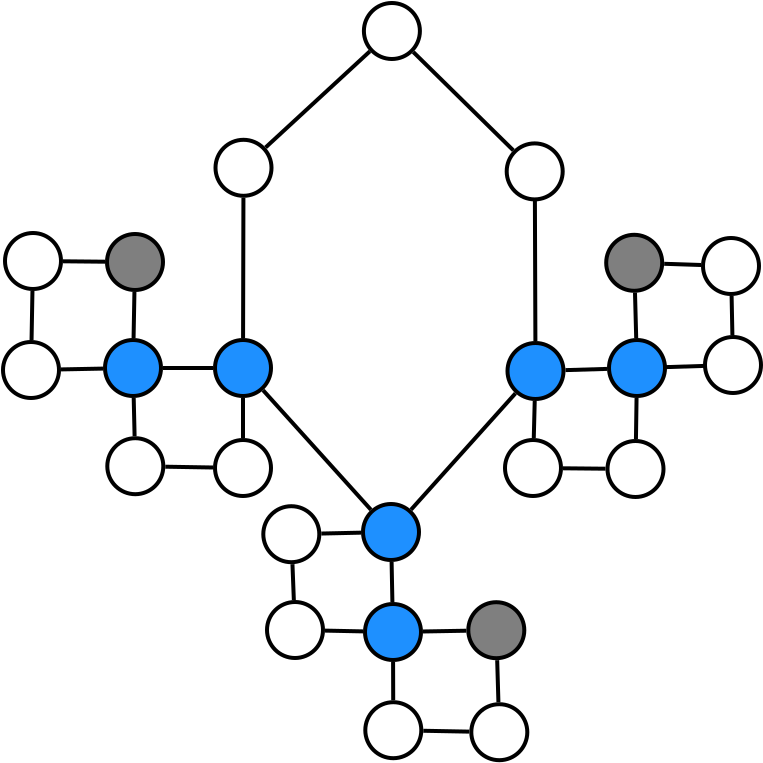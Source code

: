 <?xml version="1.0" encoding="UTF-8"?>
<dia:diagram xmlns:dia="http://www.lysator.liu.se/~alla/dia/">
  <dia:layer name="Background" visible="true" active="true">
    <dia:object type="Standard - Line" version="0" id="O0">
      <dia:attribute name="obj_pos">
        <dia:point val="196.603,29.406"/>
      </dia:attribute>
      <dia:attribute name="obj_bb">
        <dia:rectangle val="191.246,29.265;196.744,34.355"/>
      </dia:attribute>
      <dia:attribute name="conn_endpoints">
        <dia:point val="196.603,29.406"/>
        <dia:point val="191.387,34.214"/>
      </dia:attribute>
      <dia:attribute name="numcp">
        <dia:int val="1"/>
      </dia:attribute>
      <dia:attribute name="line_width">
        <dia:real val="0.2"/>
      </dia:attribute>
      <dia:connections>
        <dia:connection handle="0" to="O51" connection="8"/>
        <dia:connection handle="1" to="O49" connection="8"/>
      </dia:connections>
    </dia:object>
    <dia:object type="Standard - Line" version="0" id="O1">
      <dia:attribute name="obj_pos">
        <dia:point val="196.655,52.326"/>
      </dia:attribute>
      <dia:attribute name="obj_bb">
        <dia:rectangle val="191.124,46.212;196.796,52.468"/>
      </dia:attribute>
      <dia:attribute name="conn_endpoints">
        <dia:point val="196.655,52.326"/>
        <dia:point val="191.265,46.354"/>
      </dia:attribute>
      <dia:attribute name="numcp">
        <dia:int val="1"/>
      </dia:attribute>
      <dia:attribute name="line_width">
        <dia:real val="0.2"/>
      </dia:attribute>
      <dia:connections>
        <dia:connection handle="0" to="O41" connection="8"/>
        <dia:connection handle="1" to="O5" connection="8"/>
      </dia:connections>
    </dia:object>
    <dia:object type="Standard - Ellipse" version="0" id="O2">
      <dia:attribute name="obj_pos">
        <dia:point val="203.485,43.99"/>
      </dia:attribute>
      <dia:attribute name="obj_bb">
        <dia:rectangle val="203.385,43.89;206.385,46.89"/>
      </dia:attribute>
      <dia:attribute name="elem_corner">
        <dia:point val="203.485,43.99"/>
      </dia:attribute>
      <dia:attribute name="elem_width">
        <dia:real val="2.8"/>
      </dia:attribute>
      <dia:attribute name="elem_height">
        <dia:real val="2.8"/>
      </dia:attribute>
      <dia:attribute name="border_width">
        <dia:real val="0.2"/>
      </dia:attribute>
      <dia:attribute name="inner_color">
        <dia:color val="#1e90ff"/>
      </dia:attribute>
      <dia:attribute name="aspect">
        <dia:enum val="2"/>
      </dia:attribute>
    </dia:object>
    <dia:object type="Standard - Line" version="0" id="O3">
      <dia:attribute name="obj_pos">
        <dia:point val="204.846,46.89"/>
      </dia:attribute>
      <dia:attribute name="obj_bb">
        <dia:rectangle val="204.696,46.787;204.949,48.843"/>
      </dia:attribute>
      <dia:attribute name="conn_endpoints">
        <dia:point val="204.846,46.89"/>
        <dia:point val="204.799,48.74"/>
      </dia:attribute>
      <dia:attribute name="numcp">
        <dia:int val="1"/>
      </dia:attribute>
      <dia:attribute name="line_width">
        <dia:real val="0.2"/>
      </dia:attribute>
      <dia:connections>
        <dia:connection handle="0" to="O2" connection="8"/>
        <dia:connection handle="1" to="O11" connection="8"/>
      </dia:connections>
    </dia:object>
    <dia:object type="Standard - Line" version="0" id="O4">
      <dia:attribute name="obj_pos">
        <dia:point val="190.264,43.742"/>
      </dia:attribute>
      <dia:attribute name="obj_bb">
        <dia:rectangle val="190.163,36.628;190.382,43.842"/>
      </dia:attribute>
      <dia:attribute name="conn_endpoints">
        <dia:point val="190.264,43.742"/>
        <dia:point val="190.281,36.728"/>
      </dia:attribute>
      <dia:attribute name="numcp">
        <dia:int val="1"/>
      </dia:attribute>
      <dia:attribute name="line_width">
        <dia:real val="0.2"/>
      </dia:attribute>
      <dia:connections>
        <dia:connection handle="0" to="O5" connection="8"/>
        <dia:connection handle="1" to="O49" connection="8"/>
      </dia:connections>
    </dia:object>
    <dia:object type="Standard - Ellipse" version="0" id="O5">
      <dia:attribute name="obj_pos">
        <dia:point val="188.86,43.84"/>
      </dia:attribute>
      <dia:attribute name="obj_bb">
        <dia:rectangle val="188.76,43.74;191.76,46.74"/>
      </dia:attribute>
      <dia:attribute name="elem_corner">
        <dia:point val="188.86,43.84"/>
      </dia:attribute>
      <dia:attribute name="elem_width">
        <dia:real val="2.8"/>
      </dia:attribute>
      <dia:attribute name="elem_height">
        <dia:real val="2.8"/>
      </dia:attribute>
      <dia:attribute name="border_width">
        <dia:real val="0.2"/>
      </dia:attribute>
      <dia:attribute name="inner_color">
        <dia:color val="#1e90ff"/>
      </dia:attribute>
      <dia:attribute name="aspect">
        <dia:enum val="2"/>
      </dia:attribute>
    </dia:object>
    <dia:object type="Standard - Line" version="0" id="O6">
      <dia:attribute name="obj_pos">
        <dia:point val="204.88,43.895"/>
      </dia:attribute>
      <dia:attribute name="obj_bb">
        <dia:rectangle val="204.745,33.91;204.98,43.996"/>
      </dia:attribute>
      <dia:attribute name="conn_endpoints">
        <dia:point val="204.88,43.895"/>
        <dia:point val="204.845,34.01"/>
      </dia:attribute>
      <dia:attribute name="numcp">
        <dia:int val="1"/>
      </dia:attribute>
      <dia:attribute name="line_width">
        <dia:real val="0.2"/>
      </dia:attribute>
      <dia:connections>
        <dia:connection handle="0" to="O2" connection="8"/>
        <dia:connection handle="1" to="O50" connection="1"/>
      </dia:connections>
    </dia:object>
    <dia:object type="Standard - Line" version="0" id="O7">
      <dia:attribute name="obj_pos">
        <dia:point val="206.26,50.255"/>
      </dia:attribute>
      <dia:attribute name="obj_bb">
        <dia:rectangle val="206.159,50.154;208.486,50.376"/>
      </dia:attribute>
      <dia:attribute name="conn_endpoints">
        <dia:point val="206.26,50.255"/>
        <dia:point val="208.385,50.275"/>
      </dia:attribute>
      <dia:attribute name="numcp">
        <dia:int val="1"/>
      </dia:attribute>
      <dia:attribute name="line_width">
        <dia:real val="0.2"/>
      </dia:attribute>
      <dia:connections>
        <dia:connection handle="0" to="O11" connection="8"/>
        <dia:connection handle="1" to="O25" connection="8"/>
      </dia:connections>
    </dia:object>
    <dia:object type="Standard - Line" version="0" id="O8">
      <dia:attribute name="obj_pos">
        <dia:point val="181.16,45.311"/>
      </dia:attribute>
      <dia:attribute name="obj_bb">
        <dia:rectangle val="181.058,45.167;183.362,45.413"/>
      </dia:attribute>
      <dia:attribute name="conn_endpoints">
        <dia:point val="181.16,45.311"/>
        <dia:point val="183.26,45.269"/>
      </dia:attribute>
      <dia:attribute name="numcp">
        <dia:int val="1"/>
      </dia:attribute>
      <dia:attribute name="line_width">
        <dia:real val="0.2"/>
      </dia:attribute>
      <dia:connections>
        <dia:connection handle="0" to="O15" connection="8"/>
        <dia:connection handle="1" to="O17" connection="8"/>
      </dia:connections>
    </dia:object>
    <dia:object type="Standard - Line" version="0" id="O9">
      <dia:attribute name="obj_pos">
        <dia:point val="179.688,43.84"/>
      </dia:attribute>
      <dia:attribute name="obj_bb">
        <dia:rectangle val="179.586,41.288;179.834,43.942"/>
      </dia:attribute>
      <dia:attribute name="conn_endpoints">
        <dia:point val="179.688,43.84"/>
        <dia:point val="179.732,41.39"/>
      </dia:attribute>
      <dia:attribute name="numcp">
        <dia:int val="1"/>
      </dia:attribute>
      <dia:attribute name="line_width">
        <dia:real val="0.2"/>
      </dia:attribute>
      <dia:connections>
        <dia:connection handle="0" to="O15" connection="8"/>
        <dia:connection handle="1" to="O19" connection="8"/>
      </dia:connections>
    </dia:object>
    <dia:object type="Standard - Line" version="0" id="O10">
      <dia:attribute name="obj_pos">
        <dia:point val="209.938,46.74"/>
      </dia:attribute>
      <dia:attribute name="obj_bb">
        <dia:rectangle val="209.806,46.638;210.039,48.892"/>
      </dia:attribute>
      <dia:attribute name="conn_endpoints">
        <dia:point val="209.938,46.74"/>
        <dia:point val="209.907,48.79"/>
      </dia:attribute>
      <dia:attribute name="numcp">
        <dia:int val="1"/>
      </dia:attribute>
      <dia:attribute name="line_width">
        <dia:real val="0.2"/>
      </dia:attribute>
      <dia:connections>
        <dia:connection handle="0" to="O26" connection="8"/>
        <dia:connection handle="1" to="O25" connection="8"/>
      </dia:connections>
    </dia:object>
    <dia:object type="Standard - Ellipse" version="0" id="O11">
      <dia:attribute name="obj_pos">
        <dia:point val="203.36,48.84"/>
      </dia:attribute>
      <dia:attribute name="obj_bb">
        <dia:rectangle val="203.26,48.74;206.26,51.74"/>
      </dia:attribute>
      <dia:attribute name="elem_corner">
        <dia:point val="203.36,48.84"/>
      </dia:attribute>
      <dia:attribute name="elem_width">
        <dia:real val="2.8"/>
      </dia:attribute>
      <dia:attribute name="elem_height">
        <dia:real val="2.8"/>
      </dia:attribute>
      <dia:attribute name="border_width">
        <dia:real val="0.2"/>
      </dia:attribute>
      <dia:attribute name="aspect">
        <dia:enum val="2"/>
      </dia:attribute>
    </dia:object>
    <dia:object type="Standard - Line" version="0" id="O12">
      <dia:attribute name="obj_pos">
        <dia:point val="206.385,45.346"/>
      </dia:attribute>
      <dia:attribute name="obj_bb">
        <dia:rectangle val="206.282,45.181;208.563,45.449"/>
      </dia:attribute>
      <dia:attribute name="conn_endpoints">
        <dia:point val="206.385,45.346"/>
        <dia:point val="208.46,45.284"/>
      </dia:attribute>
      <dia:attribute name="numcp">
        <dia:int val="1"/>
      </dia:attribute>
      <dia:attribute name="line_width">
        <dia:real val="0.2"/>
      </dia:attribute>
      <dia:connections>
        <dia:connection handle="0" to="O2" connection="8"/>
        <dia:connection handle="1" to="O26" connection="8"/>
      </dia:connections>
    </dia:object>
    <dia:object type="Standard - Ellipse" version="0" id="O13">
      <dia:attribute name="obj_pos">
        <dia:point val="188.86,48.84"/>
      </dia:attribute>
      <dia:attribute name="obj_bb">
        <dia:rectangle val="188.76,48.74;191.76,51.74"/>
      </dia:attribute>
      <dia:attribute name="elem_corner">
        <dia:point val="188.86,48.84"/>
      </dia:attribute>
      <dia:attribute name="elem_width">
        <dia:real val="2.8"/>
      </dia:attribute>
      <dia:attribute name="elem_height">
        <dia:real val="2.8"/>
      </dia:attribute>
      <dia:attribute name="border_width">
        <dia:real val="0.2"/>
      </dia:attribute>
      <dia:attribute name="aspect">
        <dia:enum val="2"/>
      </dia:attribute>
    </dia:object>
    <dia:object type="Standard - Line" version="0" id="O14">
      <dia:attribute name="obj_pos">
        <dia:point val="190.26,46.74"/>
      </dia:attribute>
      <dia:attribute name="obj_bb">
        <dia:rectangle val="190.16,46.64;190.36,48.84"/>
      </dia:attribute>
      <dia:attribute name="conn_endpoints">
        <dia:point val="190.26,46.74"/>
        <dia:point val="190.26,48.74"/>
      </dia:attribute>
      <dia:attribute name="numcp">
        <dia:int val="1"/>
      </dia:attribute>
      <dia:attribute name="line_width">
        <dia:real val="0.2"/>
      </dia:attribute>
      <dia:connections>
        <dia:connection handle="0" to="O5" connection="8"/>
        <dia:connection handle="1" to="O13" connection="8"/>
      </dia:connections>
    </dia:object>
    <dia:object type="Standard - Ellipse" version="0" id="O15">
      <dia:attribute name="obj_pos">
        <dia:point val="178.26,43.94"/>
      </dia:attribute>
      <dia:attribute name="obj_bb">
        <dia:rectangle val="178.16,43.84;181.16,46.84"/>
      </dia:attribute>
      <dia:attribute name="elem_corner">
        <dia:point val="178.26,43.94"/>
      </dia:attribute>
      <dia:attribute name="elem_width">
        <dia:real val="2.8"/>
      </dia:attribute>
      <dia:attribute name="elem_height">
        <dia:real val="2.8"/>
      </dia:attribute>
      <dia:attribute name="border_width">
        <dia:real val="0.2"/>
      </dia:attribute>
      <dia:attribute name="aspect">
        <dia:enum val="2"/>
      </dia:attribute>
    </dia:object>
    <dia:object type="Standard - Line" version="0" id="O16">
      <dia:attribute name="obj_pos">
        <dia:point val="184.795,46.739"/>
      </dia:attribute>
      <dia:attribute name="obj_bb">
        <dia:rectangle val="184.693,46.637;184.942,48.753"/>
      </dia:attribute>
      <dia:attribute name="conn_endpoints">
        <dia:point val="184.795,46.739"/>
        <dia:point val="184.84,48.651"/>
      </dia:attribute>
      <dia:attribute name="numcp">
        <dia:int val="1"/>
      </dia:attribute>
      <dia:attribute name="line_width">
        <dia:real val="0.2"/>
      </dia:attribute>
      <dia:connections>
        <dia:connection handle="0" to="O17" connection="8"/>
        <dia:connection handle="1" to="O21" connection="8"/>
      </dia:connections>
    </dia:object>
    <dia:object type="Standard - Ellipse" version="0" id="O17">
      <dia:attribute name="obj_pos">
        <dia:point val="183.36,43.84"/>
      </dia:attribute>
      <dia:attribute name="obj_bb">
        <dia:rectangle val="183.26,43.74;186.26,46.74"/>
      </dia:attribute>
      <dia:attribute name="elem_corner">
        <dia:point val="183.36,43.84"/>
      </dia:attribute>
      <dia:attribute name="elem_width">
        <dia:real val="2.8"/>
      </dia:attribute>
      <dia:attribute name="elem_height">
        <dia:real val="2.8"/>
      </dia:attribute>
      <dia:attribute name="border_width">
        <dia:real val="0.2"/>
      </dia:attribute>
      <dia:attribute name="inner_color">
        <dia:color val="#1e90ff"/>
      </dia:attribute>
      <dia:attribute name="aspect">
        <dia:enum val="2"/>
      </dia:attribute>
    </dia:object>
    <dia:object type="Standard - Line" version="0" id="O18">
      <dia:attribute name="obj_pos">
        <dia:point val="181.26,39.905"/>
      </dia:attribute>
      <dia:attribute name="obj_bb">
        <dia:rectangle val="181.159,39.804;183.461,40.026"/>
      </dia:attribute>
      <dia:attribute name="conn_endpoints">
        <dia:point val="181.26,39.905"/>
        <dia:point val="183.36,39.925"/>
      </dia:attribute>
      <dia:attribute name="numcp">
        <dia:int val="1"/>
      </dia:attribute>
      <dia:attribute name="line_width">
        <dia:real val="0.2"/>
      </dia:attribute>
      <dia:connections>
        <dia:connection handle="0" to="O19" connection="8"/>
        <dia:connection handle="1" to="O23" connection="8"/>
      </dia:connections>
    </dia:object>
    <dia:object type="Standard - Ellipse" version="0" id="O19">
      <dia:attribute name="obj_pos">
        <dia:point val="178.36,38.49"/>
      </dia:attribute>
      <dia:attribute name="obj_bb">
        <dia:rectangle val="178.26,38.39;181.26,41.39"/>
      </dia:attribute>
      <dia:attribute name="elem_corner">
        <dia:point val="178.36,38.49"/>
      </dia:attribute>
      <dia:attribute name="elem_width">
        <dia:real val="2.8"/>
      </dia:attribute>
      <dia:attribute name="elem_height">
        <dia:real val="2.8"/>
      </dia:attribute>
      <dia:attribute name="border_width">
        <dia:real val="0.2"/>
      </dia:attribute>
      <dia:attribute name="aspect">
        <dia:enum val="2"/>
      </dia:attribute>
    </dia:object>
    <dia:object type="Standard - Line" version="0" id="O20">
      <dia:attribute name="obj_pos">
        <dia:point val="186.374,50.175"/>
      </dia:attribute>
      <dia:attribute name="obj_bb">
        <dia:rectangle val="186.273,50.073;188.862,50.317"/>
      </dia:attribute>
      <dia:attribute name="conn_endpoints">
        <dia:point val="186.374,50.175"/>
        <dia:point val="188.761,50.215"/>
      </dia:attribute>
      <dia:attribute name="numcp">
        <dia:int val="1"/>
      </dia:attribute>
      <dia:attribute name="line_width">
        <dia:real val="0.2"/>
      </dia:attribute>
      <dia:connections>
        <dia:connection handle="0" to="O21" connection="8"/>
        <dia:connection handle="1" to="O13" connection="8"/>
      </dia:connections>
    </dia:object>
    <dia:object type="Standard - Ellipse" version="0" id="O21">
      <dia:attribute name="obj_pos">
        <dia:point val="183.475,48.75"/>
      </dia:attribute>
      <dia:attribute name="obj_bb">
        <dia:rectangle val="183.375,48.65;186.375,51.65"/>
      </dia:attribute>
      <dia:attribute name="elem_corner">
        <dia:point val="183.475,48.75"/>
      </dia:attribute>
      <dia:attribute name="elem_width">
        <dia:real val="2.8"/>
      </dia:attribute>
      <dia:attribute name="elem_height">
        <dia:real val="2.8"/>
      </dia:attribute>
      <dia:attribute name="border_width">
        <dia:real val="0.2"/>
      </dia:attribute>
      <dia:attribute name="aspect">
        <dia:enum val="2"/>
      </dia:attribute>
    </dia:object>
    <dia:object type="Standard - Line" version="0" id="O22">
      <dia:attribute name="obj_pos">
        <dia:point val="188.76,45.24"/>
      </dia:attribute>
      <dia:attribute name="obj_bb">
        <dia:rectangle val="186.16,45.14;188.86,45.34"/>
      </dia:attribute>
      <dia:attribute name="conn_endpoints">
        <dia:point val="188.76,45.24"/>
        <dia:point val="186.26,45.24"/>
      </dia:attribute>
      <dia:attribute name="numcp">
        <dia:int val="1"/>
      </dia:attribute>
      <dia:attribute name="line_width">
        <dia:real val="0.2"/>
      </dia:attribute>
      <dia:connections>
        <dia:connection handle="0" to="O5" connection="8"/>
        <dia:connection handle="1" to="O17" connection="8"/>
      </dia:connections>
    </dia:object>
    <dia:object type="Standard - Ellipse" version="0" id="O23">
      <dia:attribute name="obj_pos">
        <dia:point val="183.46,38.54"/>
      </dia:attribute>
      <dia:attribute name="obj_bb">
        <dia:rectangle val="183.36,38.44;186.36,41.44"/>
      </dia:attribute>
      <dia:attribute name="elem_corner">
        <dia:point val="183.46,38.54"/>
      </dia:attribute>
      <dia:attribute name="elem_width">
        <dia:real val="2.8"/>
      </dia:attribute>
      <dia:attribute name="elem_height">
        <dia:real val="2.8"/>
      </dia:attribute>
      <dia:attribute name="border_width">
        <dia:real val="0.2"/>
      </dia:attribute>
      <dia:attribute name="inner_color">
        <dia:color val="#7f7f7f"/>
      </dia:attribute>
      <dia:attribute name="aspect">
        <dia:enum val="2"/>
      </dia:attribute>
    </dia:object>
    <dia:object type="Standard - Line" version="0" id="O24">
      <dia:attribute name="obj_pos">
        <dia:point val="184.832,41.44"/>
      </dia:attribute>
      <dia:attribute name="obj_bb">
        <dia:rectangle val="184.686,41.338;184.934,43.842"/>
      </dia:attribute>
      <dia:attribute name="conn_endpoints">
        <dia:point val="184.832,41.44"/>
        <dia:point val="184.788,43.74"/>
      </dia:attribute>
      <dia:attribute name="numcp">
        <dia:int val="1"/>
      </dia:attribute>
      <dia:attribute name="line_width">
        <dia:real val="0.2"/>
      </dia:attribute>
      <dia:connections>
        <dia:connection handle="0" to="O23" connection="8"/>
        <dia:connection handle="1" to="O17" connection="8"/>
      </dia:connections>
    </dia:object>
    <dia:object type="Standard - Ellipse" version="0" id="O25">
      <dia:attribute name="obj_pos">
        <dia:point val="208.485,48.89"/>
      </dia:attribute>
      <dia:attribute name="obj_bb">
        <dia:rectangle val="208.385,48.79;211.385,51.79"/>
      </dia:attribute>
      <dia:attribute name="elem_corner">
        <dia:point val="208.485,48.89"/>
      </dia:attribute>
      <dia:attribute name="elem_width">
        <dia:real val="2.8"/>
      </dia:attribute>
      <dia:attribute name="elem_height">
        <dia:real val="2.8"/>
      </dia:attribute>
      <dia:attribute name="border_width">
        <dia:real val="0.2"/>
      </dia:attribute>
      <dia:attribute name="aspect">
        <dia:enum val="2"/>
      </dia:attribute>
    </dia:object>
    <dia:object type="Standard - Ellipse" version="0" id="O26">
      <dia:attribute name="obj_pos">
        <dia:point val="208.56,43.84"/>
      </dia:attribute>
      <dia:attribute name="obj_bb">
        <dia:rectangle val="208.46,43.74;211.46,46.74"/>
      </dia:attribute>
      <dia:attribute name="elem_corner">
        <dia:point val="208.56,43.84"/>
      </dia:attribute>
      <dia:attribute name="elem_width">
        <dia:real val="2.8"/>
      </dia:attribute>
      <dia:attribute name="elem_height">
        <dia:real val="2.8"/>
      </dia:attribute>
      <dia:attribute name="border_width">
        <dia:real val="0.2"/>
      </dia:attribute>
      <dia:attribute name="inner_color">
        <dia:color val="#1e90ff"/>
      </dia:attribute>
      <dia:attribute name="aspect">
        <dia:enum val="2"/>
      </dia:attribute>
    </dia:object>
    <dia:object type="Standard - Ellipse" version="0" id="O27">
      <dia:attribute name="obj_pos">
        <dia:point val="213.36,43.69"/>
      </dia:attribute>
      <dia:attribute name="obj_bb">
        <dia:rectangle val="213.26,43.59;216.26,46.59"/>
      </dia:attribute>
      <dia:attribute name="elem_corner">
        <dia:point val="213.36,43.69"/>
      </dia:attribute>
      <dia:attribute name="elem_width">
        <dia:real val="2.8"/>
      </dia:attribute>
      <dia:attribute name="elem_height">
        <dia:real val="2.8"/>
      </dia:attribute>
      <dia:attribute name="border_width">
        <dia:real val="0.2"/>
      </dia:attribute>
      <dia:attribute name="aspect">
        <dia:enum val="2"/>
      </dia:attribute>
    </dia:object>
    <dia:object type="Standard - Line" version="0" id="O28">
      <dia:attribute name="obj_pos">
        <dia:point val="209.92,43.75"/>
      </dia:attribute>
      <dia:attribute name="obj_bb">
        <dia:rectangle val="209.757,41.367;210.023,43.853"/>
      </dia:attribute>
      <dia:attribute name="conn_endpoints">
        <dia:point val="209.92,43.75"/>
        <dia:point val="209.86,41.47"/>
      </dia:attribute>
      <dia:attribute name="numcp">
        <dia:int val="1"/>
      </dia:attribute>
      <dia:attribute name="line_width">
        <dia:real val="0.2"/>
      </dia:attribute>
      <dia:connections>
        <dia:connection handle="0" to="O26" connection="8"/>
        <dia:connection handle="1" to="O30" connection="8"/>
      </dia:connections>
    </dia:object>
    <dia:object type="Standard - Line" version="0" id="O29">
      <dia:attribute name="obj_pos">
        <dia:point val="211.319,40.03"/>
      </dia:attribute>
      <dia:attribute name="obj_bb">
        <dia:rectangle val="211.216,39.926;213.264,40.194"/>
      </dia:attribute>
      <dia:attribute name="conn_endpoints">
        <dia:point val="211.319,40.03"/>
        <dia:point val="213.161,40.09"/>
      </dia:attribute>
      <dia:attribute name="numcp">
        <dia:int val="1"/>
      </dia:attribute>
      <dia:attribute name="line_width">
        <dia:real val="0.2"/>
      </dia:attribute>
      <dia:connections>
        <dia:connection handle="0" to="O30" connection="8"/>
        <dia:connection handle="1" to="O31" connection="8"/>
      </dia:connections>
    </dia:object>
    <dia:object type="Standard - Ellipse" version="0" id="O30">
      <dia:attribute name="obj_pos">
        <dia:point val="208.42,38.58"/>
      </dia:attribute>
      <dia:attribute name="obj_bb">
        <dia:rectangle val="208.32,38.48;211.32,41.48"/>
      </dia:attribute>
      <dia:attribute name="elem_corner">
        <dia:point val="208.42,38.58"/>
      </dia:attribute>
      <dia:attribute name="elem_width">
        <dia:real val="2.8"/>
      </dia:attribute>
      <dia:attribute name="elem_height">
        <dia:real val="2.8"/>
      </dia:attribute>
      <dia:attribute name="border_width">
        <dia:real val="0.2"/>
      </dia:attribute>
      <dia:attribute name="inner_color">
        <dia:color val="#7f7f7f"/>
      </dia:attribute>
      <dia:attribute name="aspect">
        <dia:enum val="2"/>
      </dia:attribute>
    </dia:object>
    <dia:object type="Standard - Ellipse" version="0" id="O31">
      <dia:attribute name="obj_pos">
        <dia:point val="213.26,38.74"/>
      </dia:attribute>
      <dia:attribute name="obj_bb">
        <dia:rectangle val="213.16,38.64;216.16,41.64"/>
      </dia:attribute>
      <dia:attribute name="elem_corner">
        <dia:point val="213.26,38.74"/>
      </dia:attribute>
      <dia:attribute name="elem_width">
        <dia:real val="2.8"/>
      </dia:attribute>
      <dia:attribute name="elem_height">
        <dia:real val="2.8"/>
      </dia:attribute>
      <dia:attribute name="border_width">
        <dia:real val="0.2"/>
      </dia:attribute>
      <dia:attribute name="aspect">
        <dia:enum val="2"/>
      </dia:attribute>
    </dia:object>
    <dia:object type="Standard - Line" version="0" id="O32">
      <dia:attribute name="obj_pos">
        <dia:point val="214.69,41.639"/>
      </dia:attribute>
      <dia:attribute name="obj_bb">
        <dia:rectangle val="214.588,41.537;214.832,43.693"/>
      </dia:attribute>
      <dia:attribute name="conn_endpoints">
        <dia:point val="214.69,41.639"/>
        <dia:point val="214.73,43.591"/>
      </dia:attribute>
      <dia:attribute name="numcp">
        <dia:int val="1"/>
      </dia:attribute>
      <dia:attribute name="line_width">
        <dia:real val="0.2"/>
      </dia:attribute>
      <dia:connections>
        <dia:connection handle="0" to="O31" connection="8"/>
        <dia:connection handle="1" to="O27" connection="8"/>
      </dia:connections>
    </dia:object>
    <dia:object type="Standard - Line" version="0" id="O33">
      <dia:attribute name="obj_pos">
        <dia:point val="213.41,45.132"/>
      </dia:attribute>
      <dia:attribute name="obj_bb">
        <dia:rectangle val="211.207,45.029;213.513,45.301"/>
      </dia:attribute>
      <dia:attribute name="conn_endpoints">
        <dia:point val="213.41,45.132"/>
        <dia:point val="211.31,45.198"/>
      </dia:attribute>
      <dia:attribute name="numcp">
        <dia:int val="1"/>
      </dia:attribute>
      <dia:attribute name="line_width">
        <dia:real val="0.2"/>
      </dia:attribute>
      <dia:connections>
        <dia:connection handle="0" to="O27" connection="8"/>
        <dia:connection handle="1" to="O26" connection="8"/>
      </dia:connections>
    </dia:object>
    <dia:object type="Standard - Ellipse" version="0" id="O34">
      <dia:attribute name="obj_pos">
        <dia:point val="196.375,61.95"/>
      </dia:attribute>
      <dia:attribute name="obj_bb">
        <dia:rectangle val="196.275,61.85;199.275,64.85"/>
      </dia:attribute>
      <dia:attribute name="elem_corner">
        <dia:point val="196.375,61.95"/>
      </dia:attribute>
      <dia:attribute name="elem_width">
        <dia:real val="2.8"/>
      </dia:attribute>
      <dia:attribute name="elem_height">
        <dia:real val="2.8"/>
      </dia:attribute>
      <dia:attribute name="border_width">
        <dia:real val="0.2"/>
      </dia:attribute>
      <dia:attribute name="aspect">
        <dia:enum val="2"/>
      </dia:attribute>
    </dia:object>
    <dia:object type="Standard - Line" version="0" id="O35">
      <dia:attribute name="obj_pos">
        <dia:point val="197.765,59.938"/>
      </dia:attribute>
      <dia:attribute name="obj_bb">
        <dia:rectangle val="197.664,59.838;197.871,61.952"/>
      </dia:attribute>
      <dia:attribute name="conn_endpoints">
        <dia:point val="197.765,59.938"/>
        <dia:point val="197.77,61.852"/>
      </dia:attribute>
      <dia:attribute name="numcp">
        <dia:int val="1"/>
      </dia:attribute>
      <dia:attribute name="line_width">
        <dia:real val="0.2"/>
      </dia:attribute>
      <dia:connections>
        <dia:connection handle="0" to="O46" connection="8"/>
        <dia:connection handle="1" to="O34" connection="8"/>
      </dia:connections>
    </dia:object>
    <dia:object type="Standard - Line" version="0" id="O36">
      <dia:attribute name="obj_pos">
        <dia:point val="199.259,58.414"/>
      </dia:attribute>
      <dia:attribute name="obj_bb">
        <dia:rectangle val="199.158,58.274;201.527,58.516"/>
      </dia:attribute>
      <dia:attribute name="conn_endpoints">
        <dia:point val="199.259,58.414"/>
        <dia:point val="201.426,58.376"/>
      </dia:attribute>
      <dia:attribute name="numcp">
        <dia:int val="1"/>
      </dia:attribute>
      <dia:attribute name="line_width">
        <dia:real val="0.2"/>
      </dia:attribute>
      <dia:connections>
        <dia:connection handle="0" to="O46" connection="8"/>
        <dia:connection handle="1" to="O37" connection="8"/>
      </dia:connections>
    </dia:object>
    <dia:object type="Standard - Ellipse" version="0" id="O37">
      <dia:attribute name="obj_pos">
        <dia:point val="201.525,56.95"/>
      </dia:attribute>
      <dia:attribute name="obj_bb">
        <dia:rectangle val="201.425,56.85;204.425,59.85"/>
      </dia:attribute>
      <dia:attribute name="elem_corner">
        <dia:point val="201.525,56.95"/>
      </dia:attribute>
      <dia:attribute name="elem_width">
        <dia:real val="2.8"/>
      </dia:attribute>
      <dia:attribute name="elem_height">
        <dia:real val="2.8"/>
      </dia:attribute>
      <dia:attribute name="border_width">
        <dia:real val="0.2"/>
      </dia:attribute>
      <dia:attribute name="inner_color">
        <dia:color val="#7f7f7f"/>
      </dia:attribute>
      <dia:attribute name="aspect">
        <dia:enum val="2"/>
      </dia:attribute>
    </dia:object>
    <dia:object type="Standard - Line" version="0" id="O38">
      <dia:attribute name="obj_pos">
        <dia:point val="201.575,63.422"/>
      </dia:attribute>
      <dia:attribute name="obj_bb">
        <dia:rectangle val="199.173,63.276;201.677,63.524"/>
      </dia:attribute>
      <dia:attribute name="conn_endpoints">
        <dia:point val="201.575,63.422"/>
        <dia:point val="199.275,63.378"/>
      </dia:attribute>
      <dia:attribute name="numcp">
        <dia:int val="1"/>
      </dia:attribute>
      <dia:attribute name="line_width">
        <dia:real val="0.2"/>
      </dia:attribute>
      <dia:connections>
        <dia:connection handle="0" to="O39" connection="8"/>
        <dia:connection handle="1" to="O34" connection="8"/>
      </dia:connections>
    </dia:object>
    <dia:object type="Standard - Ellipse" version="0" id="O39">
      <dia:attribute name="obj_pos">
        <dia:point val="201.675,62.05"/>
      </dia:attribute>
      <dia:attribute name="obj_bb">
        <dia:rectangle val="201.575,61.95;204.575,64.95"/>
      </dia:attribute>
      <dia:attribute name="elem_corner">
        <dia:point val="201.675,62.05"/>
      </dia:attribute>
      <dia:attribute name="elem_width">
        <dia:real val="2.8"/>
      </dia:attribute>
      <dia:attribute name="elem_height">
        <dia:real val="2.8"/>
      </dia:attribute>
      <dia:attribute name="border_width">
        <dia:real val="0.2"/>
      </dia:attribute>
      <dia:attribute name="aspect">
        <dia:enum val="2"/>
      </dia:attribute>
    </dia:object>
    <dia:object type="Standard - Line" version="0" id="O40">
      <dia:attribute name="obj_pos">
        <dia:point val="203.031,61.951"/>
      </dia:attribute>
      <dia:attribute name="obj_bb">
        <dia:rectangle val="202.866,59.746;203.134,62.053"/>
      </dia:attribute>
      <dia:attribute name="conn_endpoints">
        <dia:point val="203.031,61.951"/>
        <dia:point val="202.969,59.849"/>
      </dia:attribute>
      <dia:attribute name="numcp">
        <dia:int val="1"/>
      </dia:attribute>
      <dia:attribute name="line_width">
        <dia:real val="0.2"/>
      </dia:attribute>
      <dia:connections>
        <dia:connection handle="0" to="O39" connection="8"/>
        <dia:connection handle="1" to="O37" connection="8"/>
      </dia:connections>
    </dia:object>
    <dia:object type="Standard - Ellipse" version="0" id="O41">
      <dia:attribute name="obj_pos">
        <dia:point val="196.26,52.04"/>
      </dia:attribute>
      <dia:attribute name="obj_bb">
        <dia:rectangle val="196.16,51.94;199.16,54.94"/>
      </dia:attribute>
      <dia:attribute name="elem_corner">
        <dia:point val="196.26,52.04"/>
      </dia:attribute>
      <dia:attribute name="elem_width">
        <dia:real val="2.8"/>
      </dia:attribute>
      <dia:attribute name="elem_height">
        <dia:real val="2.8"/>
      </dia:attribute>
      <dia:attribute name="border_width">
        <dia:real val="0.2"/>
      </dia:attribute>
      <dia:attribute name="inner_color">
        <dia:color val="#1e90ff"/>
      </dia:attribute>
      <dia:attribute name="aspect">
        <dia:enum val="2"/>
      </dia:attribute>
    </dia:object>
    <dia:object type="Standard - Ellipse" version="0" id="O42">
      <dia:attribute name="obj_pos">
        <dia:point val="191.46,56.94"/>
      </dia:attribute>
      <dia:attribute name="obj_bb">
        <dia:rectangle val="191.36,56.84;194.36,59.84"/>
      </dia:attribute>
      <dia:attribute name="elem_corner">
        <dia:point val="191.46,56.94"/>
      </dia:attribute>
      <dia:attribute name="elem_width">
        <dia:real val="2.8"/>
      </dia:attribute>
      <dia:attribute name="elem_height">
        <dia:real val="2.8"/>
      </dia:attribute>
      <dia:attribute name="border_width">
        <dia:real val="0.2"/>
      </dia:attribute>
      <dia:attribute name="aspect">
        <dia:enum val="2"/>
      </dia:attribute>
    </dia:object>
    <dia:object type="Standard - Line" version="0" id="O43">
      <dia:attribute name="obj_pos">
        <dia:point val="196.16,53.473"/>
      </dia:attribute>
      <dia:attribute name="obj_bb">
        <dia:rectangle val="194.073,53.371;196.262,53.619"/>
      </dia:attribute>
      <dia:attribute name="conn_endpoints">
        <dia:point val="196.16,53.473"/>
        <dia:point val="194.175,53.517"/>
      </dia:attribute>
      <dia:attribute name="numcp">
        <dia:int val="1"/>
      </dia:attribute>
      <dia:attribute name="line_width">
        <dia:real val="0.2"/>
      </dia:attribute>
      <dia:connections>
        <dia:connection handle="0" to="O41" connection="8"/>
        <dia:connection handle="1" to="O45" connection="8"/>
      </dia:connections>
    </dia:object>
    <dia:object type="Standard - Line" version="0" id="O44">
      <dia:attribute name="obj_pos">
        <dia:point val="192.733,55.048"/>
      </dia:attribute>
      <dia:attribute name="obj_bb">
        <dia:rectangle val="192.629,54.944;192.906,56.946"/>
      </dia:attribute>
      <dia:attribute name="conn_endpoints">
        <dia:point val="192.733,55.048"/>
        <dia:point val="192.802,56.842"/>
      </dia:attribute>
      <dia:attribute name="numcp">
        <dia:int val="1"/>
      </dia:attribute>
      <dia:attribute name="line_width">
        <dia:real val="0.2"/>
      </dia:attribute>
      <dia:connections>
        <dia:connection handle="0" to="O45" connection="8"/>
        <dia:connection handle="1" to="O42" connection="8"/>
      </dia:connections>
    </dia:object>
    <dia:object type="Standard - Ellipse" version="0" id="O45">
      <dia:attribute name="obj_pos">
        <dia:point val="191.275,52.15"/>
      </dia:attribute>
      <dia:attribute name="obj_bb">
        <dia:rectangle val="191.175,52.05;194.175,55.05"/>
      </dia:attribute>
      <dia:attribute name="elem_corner">
        <dia:point val="191.275,52.15"/>
      </dia:attribute>
      <dia:attribute name="elem_width">
        <dia:real val="2.8"/>
      </dia:attribute>
      <dia:attribute name="elem_height">
        <dia:real val="2.8"/>
      </dia:attribute>
      <dia:attribute name="border_width">
        <dia:real val="0.2"/>
      </dia:attribute>
      <dia:attribute name="aspect">
        <dia:enum val="2"/>
      </dia:attribute>
    </dia:object>
    <dia:object type="Standard - Ellipse" version="0" id="O46">
      <dia:attribute name="obj_pos">
        <dia:point val="196.36,57.04"/>
      </dia:attribute>
      <dia:attribute name="obj_bb">
        <dia:rectangle val="196.26,56.94;199.26,59.94"/>
      </dia:attribute>
      <dia:attribute name="elem_corner">
        <dia:point val="196.36,57.04"/>
      </dia:attribute>
      <dia:attribute name="elem_width">
        <dia:real val="2.8"/>
      </dia:attribute>
      <dia:attribute name="elem_height">
        <dia:real val="2.8"/>
      </dia:attribute>
      <dia:attribute name="border_width">
        <dia:real val="0.2"/>
      </dia:attribute>
      <dia:attribute name="inner_color">
        <dia:color val="#1e90ff"/>
      </dia:attribute>
      <dia:attribute name="aspect">
        <dia:enum val="2"/>
      </dia:attribute>
    </dia:object>
    <dia:object type="Standard - Line" version="0" id="O47">
      <dia:attribute name="obj_pos">
        <dia:point val="196.261,58.409"/>
      </dia:attribute>
      <dia:attribute name="obj_bb">
        <dia:rectangle val="194.257,58.269;196.363,58.511"/>
      </dia:attribute>
      <dia:attribute name="conn_endpoints">
        <dia:point val="196.261,58.409"/>
        <dia:point val="194.359,58.371"/>
      </dia:attribute>
      <dia:attribute name="numcp">
        <dia:int val="1"/>
      </dia:attribute>
      <dia:attribute name="line_width">
        <dia:real val="0.2"/>
      </dia:attribute>
      <dia:connections>
        <dia:connection handle="0" to="O46" connection="8"/>
        <dia:connection handle="1" to="O42" connection="8"/>
      </dia:connections>
    </dia:object>
    <dia:object type="Standard - Line" version="0" id="O48">
      <dia:attribute name="obj_pos">
        <dia:point val="197.73,56.94"/>
      </dia:attribute>
      <dia:attribute name="obj_bb">
        <dia:rectangle val="197.588,54.838;197.832,57.042"/>
      </dia:attribute>
      <dia:attribute name="conn_endpoints">
        <dia:point val="197.73,56.94"/>
        <dia:point val="197.69,54.94"/>
      </dia:attribute>
      <dia:attribute name="numcp">
        <dia:int val="1"/>
      </dia:attribute>
      <dia:attribute name="line_width">
        <dia:real val="0.2"/>
      </dia:attribute>
      <dia:connections>
        <dia:connection handle="0" to="O46" connection="8"/>
        <dia:connection handle="1" to="O41" connection="8"/>
      </dia:connections>
    </dia:object>
    <dia:object type="Standard - Ellipse" version="0" id="O49">
      <dia:attribute name="obj_pos">
        <dia:point val="188.885,33.83"/>
      </dia:attribute>
      <dia:attribute name="obj_bb">
        <dia:rectangle val="188.785,33.73;191.785,36.73"/>
      </dia:attribute>
      <dia:attribute name="elem_corner">
        <dia:point val="188.885,33.83"/>
      </dia:attribute>
      <dia:attribute name="elem_width">
        <dia:real val="2.8"/>
      </dia:attribute>
      <dia:attribute name="elem_height">
        <dia:real val="2.8"/>
      </dia:attribute>
      <dia:attribute name="border_width">
        <dia:real val="0.2"/>
      </dia:attribute>
      <dia:attribute name="aspect">
        <dia:enum val="2"/>
      </dia:attribute>
    </dia:object>
    <dia:object type="Standard - Ellipse" version="0" id="O50">
      <dia:attribute name="obj_pos">
        <dia:point val="203.445,34.01"/>
      </dia:attribute>
      <dia:attribute name="obj_bb">
        <dia:rectangle val="203.345,33.91;206.345,36.91"/>
      </dia:attribute>
      <dia:attribute name="elem_corner">
        <dia:point val="203.445,34.01"/>
      </dia:attribute>
      <dia:attribute name="elem_width">
        <dia:real val="2.8"/>
      </dia:attribute>
      <dia:attribute name="elem_height">
        <dia:real val="2.8"/>
      </dia:attribute>
      <dia:attribute name="border_width">
        <dia:real val="0.2"/>
      </dia:attribute>
      <dia:attribute name="aspect">
        <dia:enum val="2"/>
      </dia:attribute>
    </dia:object>
    <dia:object type="Standard - Ellipse" version="0" id="O51">
      <dia:attribute name="obj_pos">
        <dia:point val="196.305,26.99"/>
      </dia:attribute>
      <dia:attribute name="obj_bb">
        <dia:rectangle val="196.205,26.89;199.205,29.89"/>
      </dia:attribute>
      <dia:attribute name="elem_corner">
        <dia:point val="196.305,26.99"/>
      </dia:attribute>
      <dia:attribute name="elem_width">
        <dia:real val="2.8"/>
      </dia:attribute>
      <dia:attribute name="elem_height">
        <dia:real val="2.8"/>
      </dia:attribute>
      <dia:attribute name="border_width">
        <dia:real val="0.2"/>
      </dia:attribute>
      <dia:attribute name="aspect">
        <dia:enum val="2"/>
      </dia:attribute>
    </dia:object>
    <dia:object type="Standard - Line" version="0" id="O52">
      <dia:attribute name="obj_pos">
        <dia:point val="203.776,34.359"/>
      </dia:attribute>
      <dia:attribute name="obj_bb">
        <dia:rectangle val="198.632,29.299;203.918,34.501"/>
      </dia:attribute>
      <dia:attribute name="conn_endpoints">
        <dia:point val="203.776,34.359"/>
        <dia:point val="198.774,29.441"/>
      </dia:attribute>
      <dia:attribute name="numcp">
        <dia:int val="1"/>
      </dia:attribute>
      <dia:attribute name="line_width">
        <dia:real val="0.2"/>
      </dia:attribute>
      <dia:connections>
        <dia:connection handle="0" to="O50" connection="8"/>
        <dia:connection handle="1" to="O51" connection="8"/>
      </dia:connections>
    </dia:object>
    <dia:object type="Standard - Line" version="0" id="O53">
      <dia:attribute name="obj_pos">
        <dia:point val="203.883,46.507"/>
      </dia:attribute>
      <dia:attribute name="obj_bb">
        <dia:rectangle val="198.521,46.365;204.024,52.465"/>
      </dia:attribute>
      <dia:attribute name="conn_endpoints">
        <dia:point val="203.883,46.507"/>
        <dia:point val="198.662,52.323"/>
      </dia:attribute>
      <dia:attribute name="numcp">
        <dia:int val="1"/>
      </dia:attribute>
      <dia:attribute name="line_width">
        <dia:real val="0.2"/>
      </dia:attribute>
      <dia:connections>
        <dia:connection handle="0" to="O2" connection="8"/>
        <dia:connection handle="1" to="O41" connection="8"/>
      </dia:connections>
    </dia:object>
  </dia:layer>
</dia:diagram>
